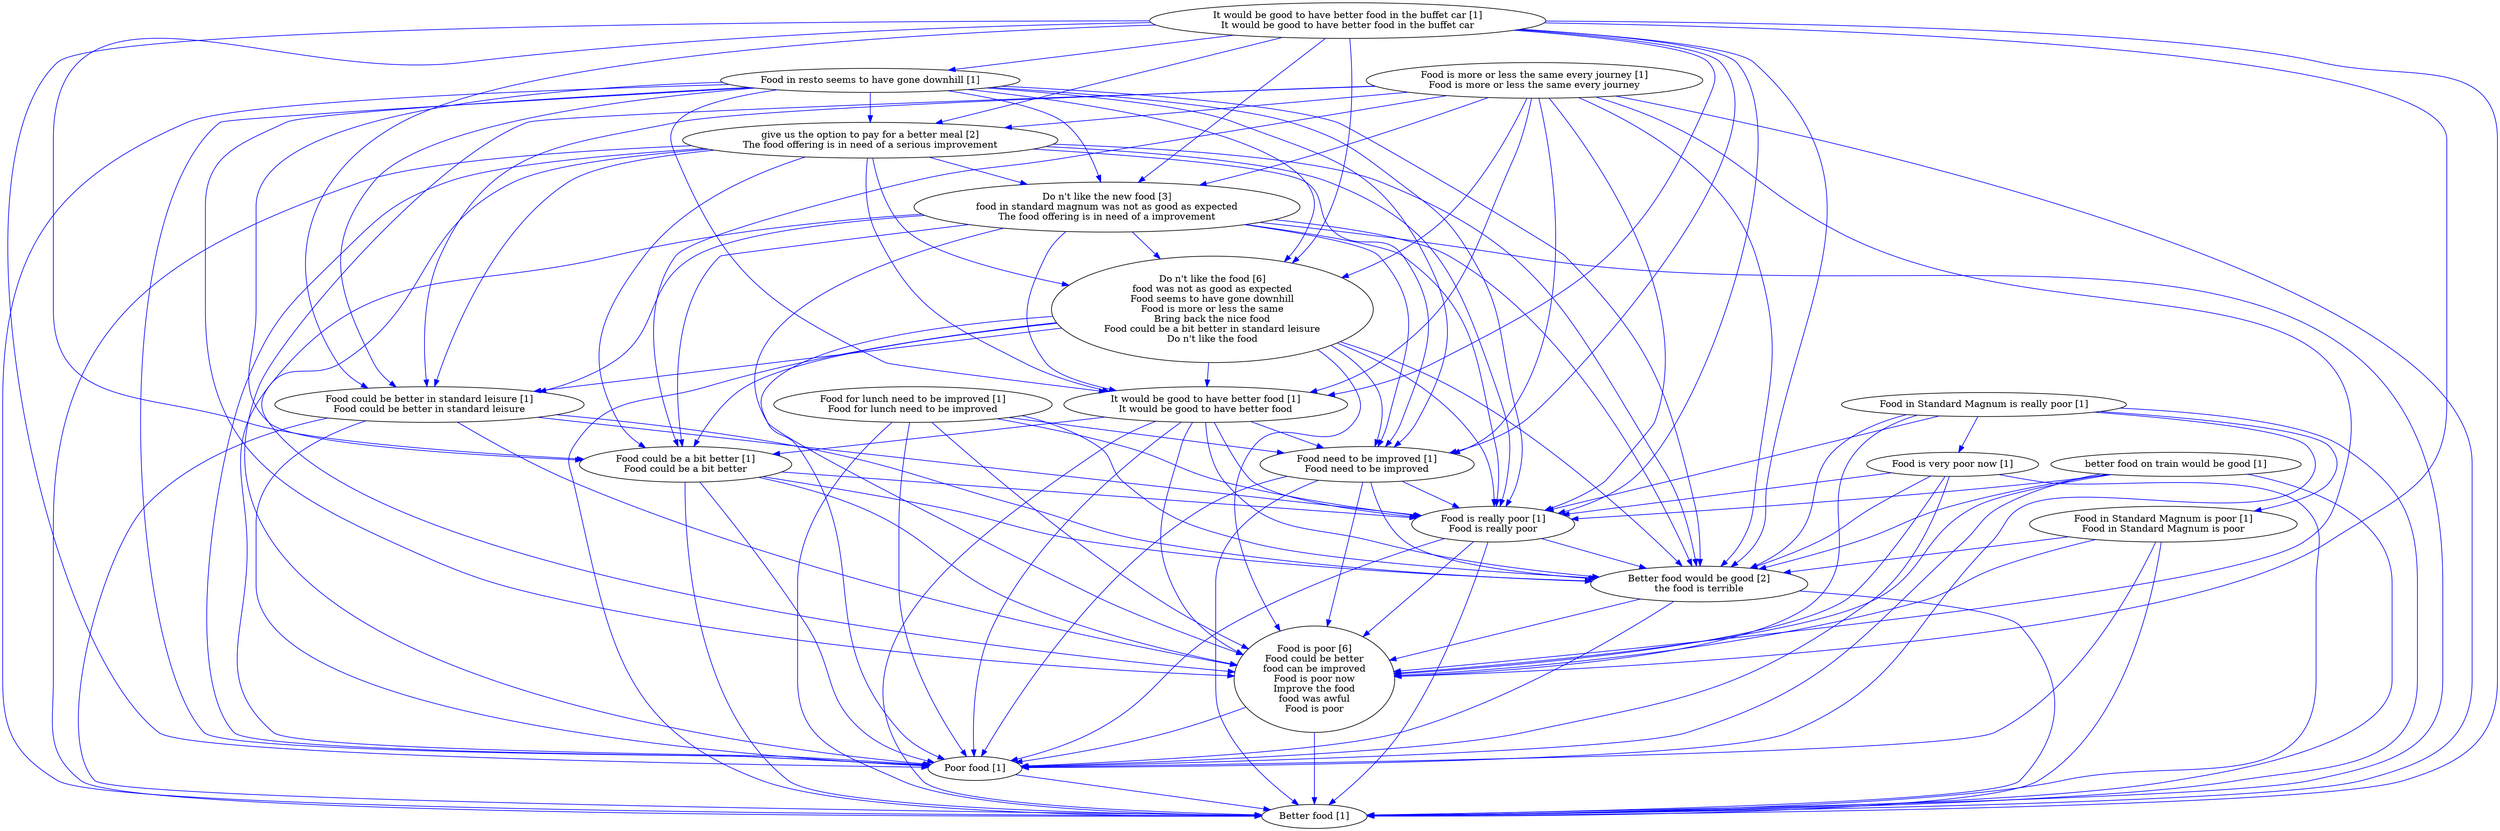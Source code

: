 digraph collapsedGraph {
"Do n't like the new food [3]\nfood in standard magnum was not as good as expected\nThe food offering is in need of a improvement""Food is poor [6]\nFood could be better\nfood can be improved\nFood is poor now\nImprove the food\nfood was awful\nFood is poor""give us the option to pay for a better meal [2]\nThe food offering is in need of a serious improvement""Do n't like the food [6]\nfood was not as good as expected\nFood seems to have gone downhill\nFood is more or less the same\nBring back the nice food\nFood could be a bit better in standard leisure\nDo n't like the food""Better food would be good [2]\nthe food is terrible""Better food [1]""Food could be better in standard leisure [1]\nFood could be better in standard leisure""Food could be a bit better [1]\nFood could be a bit better""Food for lunch need to be improved [1]\nFood for lunch need to be improved""Food need to be improved [1]\nFood need to be improved""Food in Standard Magnum is really poor [1]""Food in Standard Magnum is poor [1]\nFood in Standard Magnum is poor""Food is really poor [1]\nFood is really poor""Food in resto seems to have gone downhill [1]""Food is more or less the same every journey [1]\nFood is more or less the same every journey""Food is very poor now [1]""It would be good to have better food in the buffet car [1]\nIt would be good to have better food in the buffet car""It would be good to have better food [1]\nIt would be good to have better food""Poor food [1]""better food on train would be good [1]""Food is poor [6]\nFood could be better\nfood can be improved\nFood is poor now\nImprove the food\nfood was awful\nFood is poor" -> "Better food [1]" [color=blue]
"Food is poor [6]\nFood could be better\nfood can be improved\nFood is poor now\nImprove the food\nfood was awful\nFood is poor" -> "Poor food [1]" [color=blue]
"give us the option to pay for a better meal [2]\nThe food offering is in need of a serious improvement" -> "Do n't like the food [6]\nfood was not as good as expected\nFood seems to have gone downhill\nFood is more or less the same\nBring back the nice food\nFood could be a bit better in standard leisure\nDo n't like the food" [color=blue]
"give us the option to pay for a better meal [2]\nThe food offering is in need of a serious improvement" -> "Food is poor [6]\nFood could be better\nfood can be improved\nFood is poor now\nImprove the food\nfood was awful\nFood is poor" [color=blue]
"Do n't like the food [6]\nfood was not as good as expected\nFood seems to have gone downhill\nFood is more or less the same\nBring back the nice food\nFood could be a bit better in standard leisure\nDo n't like the food" -> "Food need to be improved [1]\nFood need to be improved" [color=blue]
"Do n't like the food [6]\nfood was not as good as expected\nFood seems to have gone downhill\nFood is more or less the same\nBring back the nice food\nFood could be a bit better in standard leisure\nDo n't like the food" -> "It would be good to have better food [1]\nIt would be good to have better food" [color=blue]
"give us the option to pay for a better meal [2]\nThe food offering is in need of a serious improvement" -> "Food could be a bit better [1]\nFood could be a bit better" [color=blue]
"Do n't like the new food [3]\nfood in standard magnum was not as good as expected\nThe food offering is in need of a improvement" -> "Do n't like the food [6]\nfood was not as good as expected\nFood seems to have gone downhill\nFood is more or less the same\nBring back the nice food\nFood could be a bit better in standard leisure\nDo n't like the food" [color=blue]
"Poor food [1]" -> "Better food [1]" [color=blue]
"Food is really poor [1]\nFood is really poor" -> "Better food [1]" [color=blue]
"Food is really poor [1]\nFood is really poor" -> "Poor food [1]" [color=blue]
"It would be good to have better food [1]\nIt would be good to have better food" -> "Food is really poor [1]\nFood is really poor" [color=blue]
"Better food would be good [2]\nthe food is terrible" -> "Food is poor [6]\nFood could be better\nfood can be improved\nFood is poor now\nImprove the food\nfood was awful\nFood is poor" [color=blue]
"It would be good to have better food in the buffet car [1]\nIt would be good to have better food in the buffet car" -> "Better food would be good [2]\nthe food is terrible" [color=blue]
"Food is really poor [1]\nFood is really poor" -> "Better food would be good [2]\nthe food is terrible" [color=blue]
"Food is more or less the same every journey [1]\nFood is more or less the same every journey" -> "Do n't like the new food [3]\nfood in standard magnum was not as good as expected\nThe food offering is in need of a improvement" [color=blue]
"It would be good to have better food [1]\nIt would be good to have better food" -> "Food is poor [6]\nFood could be better\nfood can be improved\nFood is poor now\nImprove the food\nfood was awful\nFood is poor" [color=blue]
"It would be good to have better food [1]\nIt would be good to have better food" -> "Food could be a bit better [1]\nFood could be a bit better" [color=blue]
"It would be good to have better food [1]\nIt would be good to have better food" -> "Better food would be good [2]\nthe food is terrible" [color=blue]
"Food is really poor [1]\nFood is really poor" -> "Food is poor [6]\nFood could be better\nfood can be improved\nFood is poor now\nImprove the food\nfood was awful\nFood is poor" [color=blue]
"It would be good to have better food [1]\nIt would be good to have better food" -> "Food need to be improved [1]\nFood need to be improved" [color=blue]
"It would be good to have better food [1]\nIt would be good to have better food" -> "Better food [1]" [color=blue]
"It would be good to have better food [1]\nIt would be good to have better food" -> "Poor food [1]" [color=blue]
"Do n't like the food [6]\nfood was not as good as expected\nFood seems to have gone downhill\nFood is more or less the same\nBring back the nice food\nFood could be a bit better in standard leisure\nDo n't like the food" -> "Better food would be good [2]\nthe food is terrible" [color=blue]
"Food for lunch need to be improved [1]\nFood for lunch need to be improved" -> "Better food would be good [2]\nthe food is terrible" [color=blue]
"Do n't like the food [6]\nfood was not as good as expected\nFood seems to have gone downhill\nFood is more or less the same\nBring back the nice food\nFood could be a bit better in standard leisure\nDo n't like the food" -> "Food could be a bit better [1]\nFood could be a bit better" [color=blue]
"Do n't like the food [6]\nfood was not as good as expected\nFood seems to have gone downhill\nFood is more or less the same\nBring back the nice food\nFood could be a bit better in standard leisure\nDo n't like the food" -> "Poor food [1]" [color=blue]
"Do n't like the food [6]\nfood was not as good as expected\nFood seems to have gone downhill\nFood is more or less the same\nBring back the nice food\nFood could be a bit better in standard leisure\nDo n't like the food" -> "Better food [1]" [color=blue]
"It would be good to have better food in the buffet car [1]\nIt would be good to have better food in the buffet car" -> "Do n't like the food [6]\nfood was not as good as expected\nFood seems to have gone downhill\nFood is more or less the same\nBring back the nice food\nFood could be a bit better in standard leisure\nDo n't like the food" [color=blue]
"It would be good to have better food in the buffet car [1]\nIt would be good to have better food in the buffet car" -> "Do n't like the new food [3]\nfood in standard magnum was not as good as expected\nThe food offering is in need of a improvement" [color=blue]
"It would be good to have better food in the buffet car [1]\nIt would be good to have better food in the buffet car" -> "give us the option to pay for a better meal [2]\nThe food offering is in need of a serious improvement" [color=blue]
"Food could be a bit better [1]\nFood could be a bit better" -> "Better food would be good [2]\nthe food is terrible" [color=blue]
"Food is more or less the same every journey [1]\nFood is more or less the same every journey" -> "Poor food [1]" [color=blue]
"It would be good to have better food in the buffet car [1]\nIt would be good to have better food in the buffet car" -> "Food is really poor [1]\nFood is really poor" [color=blue]
"Food is more or less the same every journey [1]\nFood is more or less the same every journey" -> "Food need to be improved [1]\nFood need to be improved" [color=blue]
"Food is more or less the same every journey [1]\nFood is more or less the same every journey" -> "Better food [1]" [color=blue]
"It would be good to have better food in the buffet car [1]\nIt would be good to have better food in the buffet car" -> "Food in resto seems to have gone downhill [1]" [color=blue]
"Food in resto seems to have gone downhill [1]" -> "Food is poor [6]\nFood could be better\nfood can be improved\nFood is poor now\nImprove the food\nfood was awful\nFood is poor" [color=blue]
"Food in resto seems to have gone downhill [1]" -> "Food could be a bit better [1]\nFood could be a bit better" [color=blue]
"Food in resto seems to have gone downhill [1]" -> "Better food would be good [2]\nthe food is terrible" [color=blue]
"It would be good to have better food in the buffet car [1]\nIt would be good to have better food in the buffet car" -> "Better food [1]" [color=blue]
"Food is more or less the same every journey [1]\nFood is more or less the same every journey" -> "Do n't like the food [6]\nfood was not as good as expected\nFood seems to have gone downhill\nFood is more or less the same\nBring back the nice food\nFood could be a bit better in standard leisure\nDo n't like the food" [color=blue]
"It would be good to have better food in the buffet car [1]\nIt would be good to have better food in the buffet car" -> "Food need to be improved [1]\nFood need to be improved" [color=blue]
"It would be good to have better food in the buffet car [1]\nIt would be good to have better food in the buffet car" -> "Poor food [1]" [color=blue]
"Food is more or less the same every journey [1]\nFood is more or less the same every journey" -> "Food is really poor [1]\nFood is really poor" [color=blue]
"Food is more or less the same every journey [1]\nFood is more or less the same every journey" -> "give us the option to pay for a better meal [2]\nThe food offering is in need of a serious improvement" [color=blue]
"Food is more or less the same every journey [1]\nFood is more or less the same every journey" -> "It would be good to have better food [1]\nIt would be good to have better food" [color=blue]
"Food in resto seems to have gone downhill [1]" -> "Poor food [1]" [color=blue]
"Food in resto seems to have gone downhill [1]" -> "Better food [1]" [color=blue]
"Food in resto seems to have gone downhill [1]" -> "Food need to be improved [1]\nFood need to be improved" [color=blue]
"Food in resto seems to have gone downhill [1]" -> "Do n't like the new food [3]\nfood in standard magnum was not as good as expected\nThe food offering is in need of a improvement" [color=blue]
"Food in resto seems to have gone downhill [1]" -> "Food is really poor [1]\nFood is really poor" [color=blue]
"Food in resto seems to have gone downhill [1]" -> "give us the option to pay for a better meal [2]\nThe food offering is in need of a serious improvement" [color=blue]
"Food in resto seems to have gone downhill [1]" -> "Do n't like the food [6]\nfood was not as good as expected\nFood seems to have gone downhill\nFood is more or less the same\nBring back the nice food\nFood could be a bit better in standard leisure\nDo n't like the food" [color=blue]
"Food in resto seems to have gone downhill [1]" -> "It would be good to have better food [1]\nIt would be good to have better food" [color=blue]
"Food is very poor now [1]" -> "Food is really poor [1]\nFood is really poor" [color=blue]
"Food could be better in standard leisure [1]\nFood could be better in standard leisure" -> "Food is poor [6]\nFood could be better\nfood can be improved\nFood is poor now\nImprove the food\nfood was awful\nFood is poor" [color=blue]
"It would be good to have better food in the buffet car [1]\nIt would be good to have better food in the buffet car" -> "Food is poor [6]\nFood could be better\nfood can be improved\nFood is poor now\nImprove the food\nfood was awful\nFood is poor" [color=blue]
"It would be good to have better food in the buffet car [1]\nIt would be good to have better food in the buffet car" -> "Food could be a bit better [1]\nFood could be a bit better" [color=blue]
"Food need to be improved [1]\nFood need to be improved" -> "Food is really poor [1]\nFood is really poor" [color=blue]
"Food need to be improved [1]\nFood need to be improved" -> "Food is poor [6]\nFood could be better\nfood can be improved\nFood is poor now\nImprove the food\nfood was awful\nFood is poor" [color=blue]
"Food could be better in standard leisure [1]\nFood could be better in standard leisure" -> "Poor food [1]" [color=blue]
"Food could be better in standard leisure [1]\nFood could be better in standard leisure" -> "Better food [1]" [color=blue]
"Food need to be improved [1]\nFood need to be improved" -> "Better food would be good [2]\nthe food is terrible" [color=blue]
"Food need to be improved [1]\nFood need to be improved" -> "Better food [1]" [color=blue]
"Food need to be improved [1]\nFood need to be improved" -> "Poor food [1]" [color=blue]
"better food on train would be good [1]" -> "Food is poor [6]\nFood could be better\nfood can be improved\nFood is poor now\nImprove the food\nfood was awful\nFood is poor" [color=blue]
"Food could be better in standard leisure [1]\nFood could be better in standard leisure" -> "Better food would be good [2]\nthe food is terrible" [color=blue]
"Do n't like the food [6]\nfood was not as good as expected\nFood seems to have gone downhill\nFood is more or less the same\nBring back the nice food\nFood could be a bit better in standard leisure\nDo n't like the food" -> "Food is poor [6]\nFood could be better\nfood can be improved\nFood is poor now\nImprove the food\nfood was awful\nFood is poor" [color=blue]
"Do n't like the food [6]\nfood was not as good as expected\nFood seems to have gone downhill\nFood is more or less the same\nBring back the nice food\nFood could be a bit better in standard leisure\nDo n't like the food" -> "Food is really poor [1]\nFood is really poor" [color=blue]
"Do n't like the new food [3]\nfood in standard magnum was not as good as expected\nThe food offering is in need of a improvement" -> "It would be good to have better food [1]\nIt would be good to have better food" [color=blue]
"better food on train would be good [1]" -> "Better food [1]" [color=blue]
"better food on train would be good [1]" -> "Poor food [1]" [color=blue]
"Food is very poor now [1]" -> "Poor food [1]" [color=blue]
"Food is very poor now [1]" -> "Better food [1]" [color=blue]
"Better food would be good [2]\nthe food is terrible" -> "Better food [1]" [color=blue]
"Better food would be good [2]\nthe food is terrible" -> "Poor food [1]" [color=blue]
"Food could be better in standard leisure [1]\nFood could be better in standard leisure" -> "Food is really poor [1]\nFood is really poor" [color=blue]
"better food on train would be good [1]" -> "Food is really poor [1]\nFood is really poor" [color=blue]
"Food could be a bit better [1]\nFood could be a bit better" -> "Better food [1]" [color=blue]
"Food could be a bit better [1]\nFood could be a bit better" -> "Poor food [1]" [color=blue]
"Food in Standard Magnum is poor [1]\nFood in Standard Magnum is poor" -> "Food is poor [6]\nFood could be better\nfood can be improved\nFood is poor now\nImprove the food\nfood was awful\nFood is poor" [color=blue]
"Food in Standard Magnum is poor [1]\nFood in Standard Magnum is poor" -> "Better food would be good [2]\nthe food is terrible" [color=blue]
"Food could be a bit better [1]\nFood could be a bit better" -> "Food is really poor [1]\nFood is really poor" [color=blue]
"better food on train would be good [1]" -> "Better food would be good [2]\nthe food is terrible" [color=blue]
"Do n't like the new food [3]\nfood in standard magnum was not as good as expected\nThe food offering is in need of a improvement" -> "Food is poor [6]\nFood could be better\nfood can be improved\nFood is poor now\nImprove the food\nfood was awful\nFood is poor" [color=blue]
"Do n't like the new food [3]\nfood in standard magnum was not as good as expected\nThe food offering is in need of a improvement" -> "Food could be a bit better [1]\nFood could be a bit better" [color=blue]
"give us the option to pay for a better meal [2]\nThe food offering is in need of a serious improvement" -> "Better food would be good [2]\nthe food is terrible" [color=blue]
"give us the option to pay for a better meal [2]\nThe food offering is in need of a serious improvement" -> "It would be good to have better food [1]\nIt would be good to have better food" [color=blue]
"Food in Standard Magnum is really poor [1]" -> "Better food would be good [2]\nthe food is terrible" [color=blue]
"give us the option to pay for a better meal [2]\nThe food offering is in need of a serious improvement" -> "Food is really poor [1]\nFood is really poor" [color=blue]
"Food in Standard Magnum is really poor [1]" -> "Food is poor [6]\nFood could be better\nfood can be improved\nFood is poor now\nImprove the food\nfood was awful\nFood is poor" [color=blue]
"Food in Standard Magnum is really poor [1]" -> "Food is very poor now [1]" [color=blue]
"Food is very poor now [1]" -> "Food is poor [6]\nFood could be better\nfood can be improved\nFood is poor now\nImprove the food\nfood was awful\nFood is poor" [color=blue]
"give us the option to pay for a better meal [2]\nThe food offering is in need of a serious improvement" -> "Do n't like the new food [3]\nfood in standard magnum was not as good as expected\nThe food offering is in need of a improvement" [color=blue]
"Food is very poor now [1]" -> "Better food would be good [2]\nthe food is terrible" [color=blue]
"Food for lunch need to be improved [1]\nFood for lunch need to be improved" -> "Poor food [1]" [color=blue]
"Food for lunch need to be improved [1]\nFood for lunch need to be improved" -> "Better food [1]" [color=blue]
"Food is more or less the same every journey [1]\nFood is more or less the same every journey" -> "Better food would be good [2]\nthe food is terrible" [color=blue]
"Food is more or less the same every journey [1]\nFood is more or less the same every journey" -> "Food is poor [6]\nFood could be better\nfood can be improved\nFood is poor now\nImprove the food\nfood was awful\nFood is poor" [color=blue]
"give us the option to pay for a better meal [2]\nThe food offering is in need of a serious improvement" -> "Food need to be improved [1]\nFood need to be improved" [color=blue]
"Food is more or less the same every journey [1]\nFood is more or less the same every journey" -> "Food could be a bit better [1]\nFood could be a bit better" [color=blue]
"give us the option to pay for a better meal [2]\nThe food offering is in need of a serious improvement" -> "Better food [1]" [color=blue]
"give us the option to pay for a better meal [2]\nThe food offering is in need of a serious improvement" -> "Poor food [1]" [color=blue]
"Food for lunch need to be improved [1]\nFood for lunch need to be improved" -> "Food is really poor [1]\nFood is really poor" [color=blue]
"Food for lunch need to be improved [1]\nFood for lunch need to be improved" -> "Food is poor [6]\nFood could be better\nfood can be improved\nFood is poor now\nImprove the food\nfood was awful\nFood is poor" [color=blue]
"Do n't like the new food [3]\nfood in standard magnum was not as good as expected\nThe food offering is in need of a improvement" -> "Food is really poor [1]\nFood is really poor" [color=blue]
"Food in Standard Magnum is poor [1]\nFood in Standard Magnum is poor" -> "Better food [1]" [color=blue]
"Food in Standard Magnum is poor [1]\nFood in Standard Magnum is poor" -> "Poor food [1]" [color=blue]
"Do n't like the new food [3]\nfood in standard magnum was not as good as expected\nThe food offering is in need of a improvement" -> "Better food [1]" [color=blue]
"Do n't like the new food [3]\nfood in standard magnum was not as good as expected\nThe food offering is in need of a improvement" -> "Poor food [1]" [color=blue]
"Do n't like the new food [3]\nfood in standard magnum was not as good as expected\nThe food offering is in need of a improvement" -> "Food need to be improved [1]\nFood need to be improved" [color=blue]
"Food could be a bit better [1]\nFood could be a bit better" -> "Food is poor [6]\nFood could be better\nfood can be improved\nFood is poor now\nImprove the food\nfood was awful\nFood is poor" [color=blue]
"Do n't like the new food [3]\nfood in standard magnum was not as good as expected\nThe food offering is in need of a improvement" -> "Better food would be good [2]\nthe food is terrible" [color=blue]
"Food in Standard Magnum is really poor [1]" -> "Poor food [1]" [color=blue]
"Food in Standard Magnum is really poor [1]" -> "Better food [1]" [color=blue]
"Food for lunch need to be improved [1]\nFood for lunch need to be improved" -> "Food need to be improved [1]\nFood need to be improved" [color=blue]
"Food in Standard Magnum is really poor [1]" -> "Food in Standard Magnum is poor [1]\nFood in Standard Magnum is poor" [color=blue]
"Food in Standard Magnum is really poor [1]" -> "Food is really poor [1]\nFood is really poor" [color=blue]
"It would be good to have better food in the buffet car [1]\nIt would be good to have better food in the buffet car" -> "It would be good to have better food [1]\nIt would be good to have better food" [color=blue]
"Do n't like the food [6]\nfood was not as good as expected\nFood seems to have gone downhill\nFood is more or less the same\nBring back the nice food\nFood could be a bit better in standard leisure\nDo n't like the food" -> "Food could be better in standard leisure [1]\nFood could be better in standard leisure" [color=blue]
"Do n't like the new food [3]\nfood in standard magnum was not as good as expected\nThe food offering is in need of a improvement" -> "Food could be better in standard leisure [1]\nFood could be better in standard leisure" [color=blue]
"Food in resto seems to have gone downhill [1]" -> "Food could be better in standard leisure [1]\nFood could be better in standard leisure" [color=blue]
"Food is more or less the same every journey [1]\nFood is more or less the same every journey" -> "Food could be better in standard leisure [1]\nFood could be better in standard leisure" [color=blue]
"It would be good to have better food in the buffet car [1]\nIt would be good to have better food in the buffet car" -> "Food could be better in standard leisure [1]\nFood could be better in standard leisure" [color=blue]
"give us the option to pay for a better meal [2]\nThe food offering is in need of a serious improvement" -> "Food could be better in standard leisure [1]\nFood could be better in standard leisure" [color=blue]
}